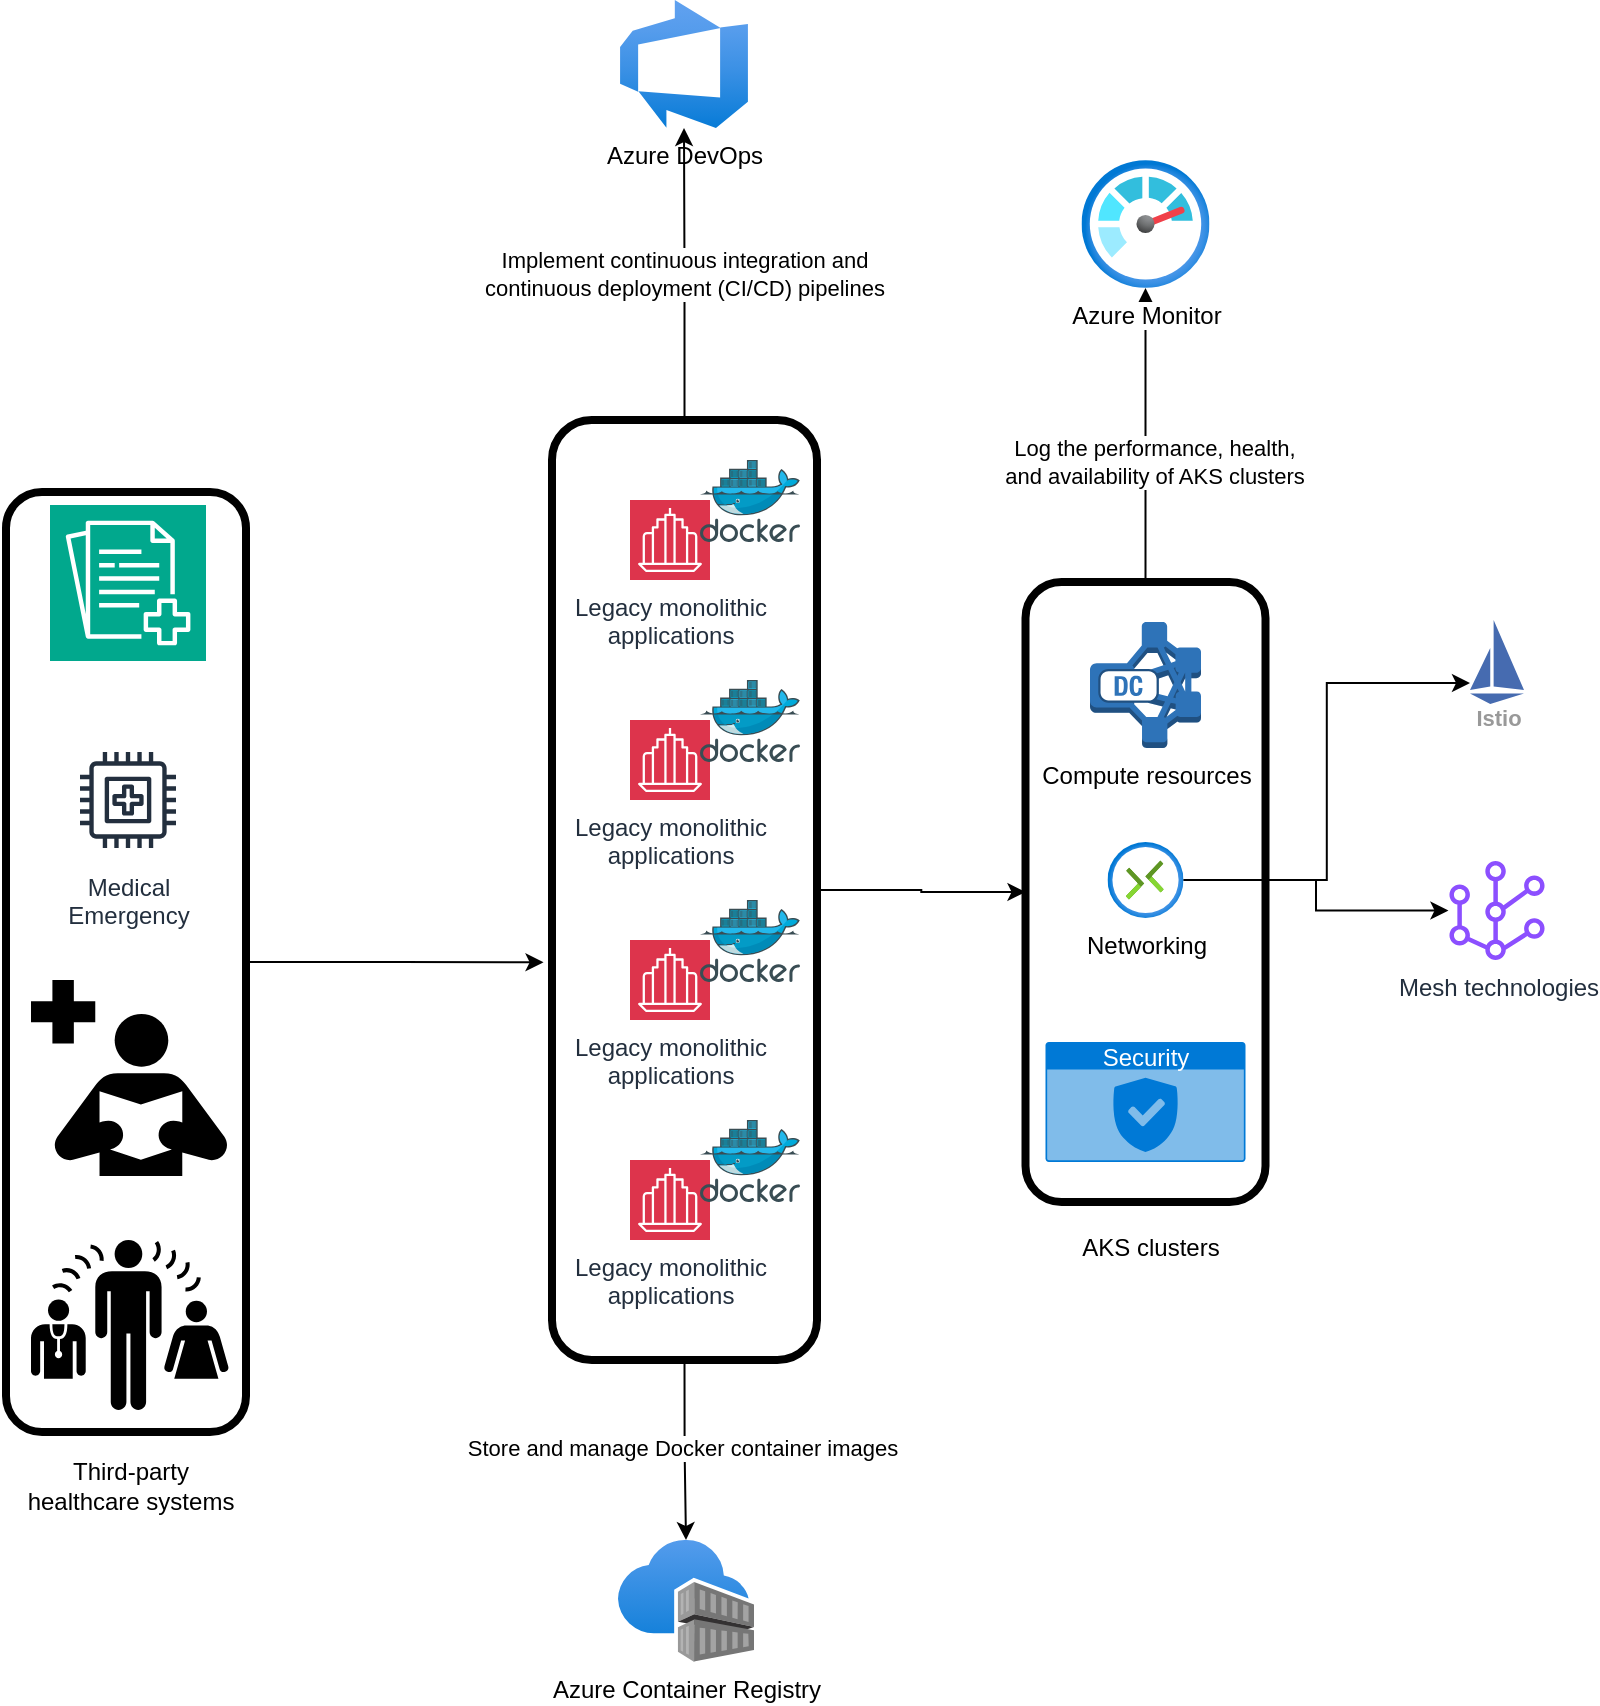 <mxfile version="23.1.5" type="device">
  <diagram name="Page-1" id="e3VPnF6le7ydHKOD4WQL">
    <mxGraphModel dx="2341" dy="2020" grid="1" gridSize="10" guides="1" tooltips="1" connect="1" arrows="1" fold="1" page="1" pageScale="1" pageWidth="827" pageHeight="1169" math="0" shadow="0">
      <root>
        <mxCell id="0" />
        <mxCell id="1" parent="0" />
        <mxCell id="xlNU5MgYIxBxcxSgYDJK-37" style="edgeStyle=orthogonalEdgeStyle;rounded=0;orthogonalLoop=1;jettySize=auto;html=1;entryX=0;entryY=0.75;entryDx=0;entryDy=0;" edge="1" parent="1" source="xlNU5MgYIxBxcxSgYDJK-20" target="xlNU5MgYIxBxcxSgYDJK-34">
          <mxGeometry relative="1" as="geometry" />
        </mxCell>
        <mxCell id="xlNU5MgYIxBxcxSgYDJK-38" style="edgeStyle=orthogonalEdgeStyle;rounded=0;orthogonalLoop=1;jettySize=auto;html=1;" edge="1" parent="1" source="xlNU5MgYIxBxcxSgYDJK-20" target="xlNU5MgYIxBxcxSgYDJK-36">
          <mxGeometry relative="1" as="geometry" />
        </mxCell>
        <mxCell id="xlNU5MgYIxBxcxSgYDJK-23" value="" style="group" vertex="1" connectable="0" parent="1">
          <mxGeometry x="10" y="120" width="102.5" height="440" as="geometry" />
        </mxCell>
        <mxCell id="xlNU5MgYIxBxcxSgYDJK-7" value="" style="group" vertex="1" connectable="0" parent="xlNU5MgYIxBxcxSgYDJK-23">
          <mxGeometry width="102.5" height="440" as="geometry" />
        </mxCell>
        <mxCell id="xlNU5MgYIxBxcxSgYDJK-1" value="Legacy monolithic &lt;br&gt;applications" style="sketch=0;points=[[0,0,0],[0.25,0,0],[0.5,0,0],[0.75,0,0],[1,0,0],[0,1,0],[0.25,1,0],[0.5,1,0],[0.75,1,0],[1,1,0],[0,0.25,0],[0,0.5,0],[0,0.75,0],[1,0.25,0],[1,0.5,0],[1,0.75,0]];outlineConnect=0;fontColor=#232F3E;fillColor=#DD344C;strokeColor=#ffffff;dashed=0;verticalLabelPosition=bottom;verticalAlign=top;align=center;html=1;fontSize=12;fontStyle=0;aspect=fixed;shape=mxgraph.aws4.resourceIcon;resIcon=mxgraph.aws4.business_application;" vertex="1" parent="xlNU5MgYIxBxcxSgYDJK-7">
          <mxGeometry y="20" width="40" height="40" as="geometry" />
        </mxCell>
        <mxCell id="xlNU5MgYIxBxcxSgYDJK-2" value="" style="image;sketch=0;aspect=fixed;html=1;points=[];align=center;fontSize=12;image=img/lib/mscae/Docker.svg;" vertex="1" parent="xlNU5MgYIxBxcxSgYDJK-7">
          <mxGeometry x="35" width="50" height="41" as="geometry" />
        </mxCell>
        <mxCell id="xlNU5MgYIxBxcxSgYDJK-22" value="" style="rounded=1;whiteSpace=wrap;html=1;fillColor=none;strokeWidth=4;" vertex="1" parent="xlNU5MgYIxBxcxSgYDJK-7">
          <mxGeometry x="-39" y="-20" width="132.5" height="470" as="geometry" />
        </mxCell>
        <mxCell id="xlNU5MgYIxBxcxSgYDJK-8" value="" style="group" vertex="1" connectable="0" parent="xlNU5MgYIxBxcxSgYDJK-23">
          <mxGeometry y="110" width="85" height="60" as="geometry" />
        </mxCell>
        <mxCell id="xlNU5MgYIxBxcxSgYDJK-9" value="Legacy monolithic &lt;br&gt;applications" style="sketch=0;points=[[0,0,0],[0.25,0,0],[0.5,0,0],[0.75,0,0],[1,0,0],[0,1,0],[0.25,1,0],[0.5,1,0],[0.75,1,0],[1,1,0],[0,0.25,0],[0,0.5,0],[0,0.75,0],[1,0.25,0],[1,0.5,0],[1,0.75,0]];outlineConnect=0;fontColor=#232F3E;fillColor=#DD344C;strokeColor=#ffffff;dashed=0;verticalLabelPosition=bottom;verticalAlign=top;align=center;html=1;fontSize=12;fontStyle=0;aspect=fixed;shape=mxgraph.aws4.resourceIcon;resIcon=mxgraph.aws4.business_application;" vertex="1" parent="xlNU5MgYIxBxcxSgYDJK-8">
          <mxGeometry y="20" width="40" height="40" as="geometry" />
        </mxCell>
        <mxCell id="xlNU5MgYIxBxcxSgYDJK-10" value="" style="image;sketch=0;aspect=fixed;html=1;points=[];align=center;fontSize=12;image=img/lib/mscae/Docker.svg;" vertex="1" parent="xlNU5MgYIxBxcxSgYDJK-8">
          <mxGeometry x="35" width="50" height="41" as="geometry" />
        </mxCell>
        <mxCell id="xlNU5MgYIxBxcxSgYDJK-11" value="" style="group" vertex="1" connectable="0" parent="xlNU5MgYIxBxcxSgYDJK-23">
          <mxGeometry y="220" width="85" height="60" as="geometry" />
        </mxCell>
        <mxCell id="xlNU5MgYIxBxcxSgYDJK-12" value="Legacy monolithic &lt;br&gt;applications" style="sketch=0;points=[[0,0,0],[0.25,0,0],[0.5,0,0],[0.75,0,0],[1,0,0],[0,1,0],[0.25,1,0],[0.5,1,0],[0.75,1,0],[1,1,0],[0,0.25,0],[0,0.5,0],[0,0.75,0],[1,0.25,0],[1,0.5,0],[1,0.75,0]];outlineConnect=0;fontColor=#232F3E;fillColor=#DD344C;strokeColor=#ffffff;dashed=0;verticalLabelPosition=bottom;verticalAlign=top;align=center;html=1;fontSize=12;fontStyle=0;aspect=fixed;shape=mxgraph.aws4.resourceIcon;resIcon=mxgraph.aws4.business_application;" vertex="1" parent="xlNU5MgYIxBxcxSgYDJK-11">
          <mxGeometry y="20" width="40" height="40" as="geometry" />
        </mxCell>
        <mxCell id="xlNU5MgYIxBxcxSgYDJK-13" value="" style="image;sketch=0;aspect=fixed;html=1;points=[];align=center;fontSize=12;image=img/lib/mscae/Docker.svg;" vertex="1" parent="xlNU5MgYIxBxcxSgYDJK-11">
          <mxGeometry x="35" width="50" height="41" as="geometry" />
        </mxCell>
        <mxCell id="xlNU5MgYIxBxcxSgYDJK-14" value="" style="group" vertex="1" connectable="0" parent="xlNU5MgYIxBxcxSgYDJK-23">
          <mxGeometry y="330" width="85" height="60" as="geometry" />
        </mxCell>
        <mxCell id="xlNU5MgYIxBxcxSgYDJK-15" value="Legacy monolithic &lt;br&gt;applications" style="sketch=0;points=[[0,0,0],[0.25,0,0],[0.5,0,0],[0.75,0,0],[1,0,0],[0,1,0],[0.25,1,0],[0.5,1,0],[0.75,1,0],[1,1,0],[0,0.25,0],[0,0.5,0],[0,0.75,0],[1,0.25,0],[1,0.5,0],[1,0.75,0]];outlineConnect=0;fontColor=#232F3E;fillColor=#DD344C;strokeColor=#ffffff;dashed=0;verticalLabelPosition=bottom;verticalAlign=top;align=center;html=1;fontSize=12;fontStyle=0;aspect=fixed;shape=mxgraph.aws4.resourceIcon;resIcon=mxgraph.aws4.business_application;" vertex="1" parent="xlNU5MgYIxBxcxSgYDJK-14">
          <mxGeometry y="20" width="40" height="40" as="geometry" />
        </mxCell>
        <mxCell id="xlNU5MgYIxBxcxSgYDJK-16" value="" style="image;sketch=0;aspect=fixed;html=1;points=[];align=center;fontSize=12;image=img/lib/mscae/Docker.svg;" vertex="1" parent="xlNU5MgYIxBxcxSgYDJK-14">
          <mxGeometry x="35" width="50" height="41" as="geometry" />
        </mxCell>
        <mxCell id="xlNU5MgYIxBxcxSgYDJK-40" style="edgeStyle=orthogonalEdgeStyle;rounded=0;orthogonalLoop=1;jettySize=auto;html=1;exitX=0.5;exitY=0;exitDx=0;exitDy=0;" edge="1" parent="1" source="xlNU5MgYIxBxcxSgYDJK-25" target="xlNU5MgYIxBxcxSgYDJK-39">
          <mxGeometry relative="1" as="geometry" />
        </mxCell>
        <mxCell id="xlNU5MgYIxBxcxSgYDJK-53" value="Log the performance, health, &lt;br&gt;and availability of AKS clusters" style="edgeLabel;html=1;align=center;verticalAlign=middle;resizable=0;points=[];" vertex="1" connectable="0" parent="xlNU5MgYIxBxcxSgYDJK-40">
          <mxGeometry x="-0.197" y="-4" relative="1" as="geometry">
            <mxPoint y="-1" as="offset" />
          </mxGeometry>
        </mxCell>
        <mxCell id="xlNU5MgYIxBxcxSgYDJK-27" style="edgeStyle=orthogonalEdgeStyle;rounded=0;orthogonalLoop=1;jettySize=auto;html=1;" edge="1" parent="1" source="xlNU5MgYIxBxcxSgYDJK-22" target="xlNU5MgYIxBxcxSgYDJK-25">
          <mxGeometry relative="1" as="geometry" />
        </mxCell>
        <mxCell id="xlNU5MgYIxBxcxSgYDJK-28" value="Azure Container Registry" style="image;aspect=fixed;html=1;points=[];align=center;fontSize=12;image=img/lib/azure2/containers/Container_Registries.svg;" vertex="1" parent="1">
          <mxGeometry x="4" y="660" width="68" height="61" as="geometry" />
        </mxCell>
        <mxCell id="xlNU5MgYIxBxcxSgYDJK-29" style="edgeStyle=orthogonalEdgeStyle;rounded=0;orthogonalLoop=1;jettySize=auto;html=1;exitX=0.5;exitY=1;exitDx=0;exitDy=0;" edge="1" parent="1" source="xlNU5MgYIxBxcxSgYDJK-22" target="xlNU5MgYIxBxcxSgYDJK-28">
          <mxGeometry relative="1" as="geometry" />
        </mxCell>
        <mxCell id="xlNU5MgYIxBxcxSgYDJK-30" value="Store and manage Docker container images" style="edgeLabel;html=1;align=center;verticalAlign=middle;resizable=0;points=[];" vertex="1" connectable="0" parent="xlNU5MgYIxBxcxSgYDJK-29">
          <mxGeometry x="-0.017" y="-1" relative="1" as="geometry">
            <mxPoint x="-1" y="-1" as="offset" />
          </mxGeometry>
        </mxCell>
        <mxCell id="xlNU5MgYIxBxcxSgYDJK-31" value="Azure DevOps" style="image;aspect=fixed;html=1;points=[];align=center;fontSize=12;image=img/lib/azure2/devops/Azure_DevOps.svg;" vertex="1" parent="1">
          <mxGeometry x="5" y="-110" width="64" height="64" as="geometry" />
        </mxCell>
        <mxCell id="xlNU5MgYIxBxcxSgYDJK-32" style="edgeStyle=orthogonalEdgeStyle;rounded=0;orthogonalLoop=1;jettySize=auto;html=1;" edge="1" parent="1" source="xlNU5MgYIxBxcxSgYDJK-22" target="xlNU5MgYIxBxcxSgYDJK-31">
          <mxGeometry relative="1" as="geometry" />
        </mxCell>
        <mxCell id="xlNU5MgYIxBxcxSgYDJK-33" value="Implement continuous integration and &lt;br&gt;continuous deployment (CI/CD) pipelines" style="edgeLabel;html=1;align=center;verticalAlign=middle;resizable=0;points=[];" vertex="1" connectable="0" parent="xlNU5MgYIxBxcxSgYDJK-32">
          <mxGeometry x="-0.017" y="1" relative="1" as="geometry">
            <mxPoint y="-1" as="offset" />
          </mxGeometry>
        </mxCell>
        <mxCell id="xlNU5MgYIxBxcxSgYDJK-34" value="Istio" style="sketch=0;html=1;verticalAlign=top;labelPosition=center;verticalLabelPosition=bottom;align=center;spacingTop=-6;fontSize=11;fontStyle=1;fontColor=#999999;shape=image;aspect=fixed;imageAspect=0;image=data:image/svg+xml,PHN2ZyB4bWxucz0iaHR0cDovL3d3dy53My5vcmcvMjAwMC9zdmciIHhtbG5zOnY9Imh0dHBzOi8vdmVjdGEuaW8vbmFubyIgd2lkdGg9IjE2MCIgaGVpZ2h0PSIyNDAiIHZpZXdCb3g9IjAgMCAxNjAgMjQwIj4mI3hhOwk8c3R5bGUgdHlwZT0idGV4dC9jc3MiPiYjeGE7CS5zdDB7ZmlsbDojNDY2YmIwO30mI3hhOwk8L3N0eWxlPiYjeGE7CTxwYXRoIGNsYXNzPSJzdDAiIGQ9Ik02MCAyNDBMMCAyMTBoMTYwem0wLTE2MEwwIDIwMGw2MC0xMHpNNzAgMHYxOTBsOTAgMTB6Ii8+JiN4YTs8L3N2Zz4=;" vertex="1" parent="1">
          <mxGeometry x="430" y="200" width="27" height="42" as="geometry" />
        </mxCell>
        <mxCell id="xlNU5MgYIxBxcxSgYDJK-36" value="Mesh technologies" style="sketch=0;outlineConnect=0;fontColor=#232F3E;gradientColor=none;fillColor=#8C4FFF;strokeColor=none;dashed=0;verticalLabelPosition=bottom;verticalAlign=top;align=center;html=1;fontSize=12;fontStyle=0;aspect=fixed;pointerEvents=1;shape=mxgraph.aws4.mesh;" vertex="1" parent="1">
          <mxGeometry x="418.43" y="320.5" width="50.14" height="49.5" as="geometry" />
        </mxCell>
        <mxCell id="xlNU5MgYIxBxcxSgYDJK-39" value="Azure Monitor" style="image;aspect=fixed;html=1;points=[];align=center;fontSize=12;image=img/lib/azure2/management_governance/Monitor.svg;" vertex="1" parent="1">
          <mxGeometry x="235.75" y="-30" width="64" height="64" as="geometry" />
        </mxCell>
        <mxCell id="xlNU5MgYIxBxcxSgYDJK-49" style="edgeStyle=orthogonalEdgeStyle;rounded=0;orthogonalLoop=1;jettySize=auto;html=1;entryX=-0.032;entryY=0.577;entryDx=0;entryDy=0;entryPerimeter=0;" edge="1" parent="1" source="xlNU5MgYIxBxcxSgYDJK-48" target="xlNU5MgYIxBxcxSgYDJK-22">
          <mxGeometry relative="1" as="geometry" />
        </mxCell>
        <mxCell id="xlNU5MgYIxBxcxSgYDJK-51" value="" style="group" vertex="1" connectable="0" parent="1">
          <mxGeometry x="-305" y="136" width="130" height="517" as="geometry" />
        </mxCell>
        <mxCell id="xlNU5MgYIxBxcxSgYDJK-41" value="" style="sketch=0;points=[[0,0,0],[0.25,0,0],[0.5,0,0],[0.75,0,0],[1,0,0],[0,1,0],[0.25,1,0],[0.5,1,0],[0.75,1,0],[1,1,0],[0,0.25,0],[0,0.5,0],[0,0.75,0],[1,0.25,0],[1,0.5,0],[1,0.75,0]];outlineConnect=0;fontColor=#232F3E;fillColor=#01A88D;strokeColor=#ffffff;dashed=0;verticalLabelPosition=bottom;verticalAlign=top;align=center;html=1;fontSize=12;fontStyle=0;aspect=fixed;shape=mxgraph.aws4.resourceIcon;resIcon=mxgraph.aws4.comprehend_medical;" vertex="1" parent="xlNU5MgYIxBxcxSgYDJK-51">
          <mxGeometry x="25" y="6.5" width="78" height="78" as="geometry" />
        </mxCell>
        <mxCell id="xlNU5MgYIxBxcxSgYDJK-42" value="Medical&#xa;Emergency" style="sketch=0;outlineConnect=0;fontColor=#232F3E;gradientColor=none;strokeColor=#232F3E;fillColor=#ffffff;dashed=0;verticalLabelPosition=bottom;verticalAlign=top;align=center;html=1;fontSize=12;fontStyle=0;aspect=fixed;shape=mxgraph.aws4.resourceIcon;resIcon=mxgraph.aws4.medical_emergency;" vertex="1" parent="xlNU5MgYIxBxcxSgYDJK-51">
          <mxGeometry x="34" y="124" width="60" height="60" as="geometry" />
        </mxCell>
        <mxCell id="xlNU5MgYIxBxcxSgYDJK-44" value="" style="shape=mxgraph.signs.healthcare.medical_interpreter;html=1;pointerEvents=1;fillColor=#000000;strokeColor=none;verticalLabelPosition=bottom;verticalAlign=top;align=center;" vertex="1" parent="xlNU5MgYIxBxcxSgYDJK-51">
          <mxGeometry x="15.5" y="374" width="99" height="85" as="geometry" />
        </mxCell>
        <mxCell id="xlNU5MgYIxBxcxSgYDJK-45" value="" style="shape=mxgraph.signs.healthcare.medical_library;html=1;pointerEvents=1;fillColor=#000000;strokeColor=none;verticalLabelPosition=bottom;verticalAlign=top;align=center;" vertex="1" parent="xlNU5MgYIxBxcxSgYDJK-51">
          <mxGeometry x="15.5" y="244" width="98" height="98" as="geometry" />
        </mxCell>
        <mxCell id="xlNU5MgYIxBxcxSgYDJK-46" value="Third-party &lt;br&gt;healthcare systems" style="text;html=1;align=center;verticalAlign=middle;resizable=0;points=[];autosize=1;strokeColor=none;fillColor=none;" vertex="1" parent="xlNU5MgYIxBxcxSgYDJK-51">
          <mxGeometry y="477" width="130" height="40" as="geometry" />
        </mxCell>
        <mxCell id="xlNU5MgYIxBxcxSgYDJK-48" value="" style="rounded=1;whiteSpace=wrap;html=1;fillColor=none;strokeWidth=4;" vertex="1" parent="xlNU5MgYIxBxcxSgYDJK-51">
          <mxGeometry x="3" width="120" height="470" as="geometry" />
        </mxCell>
        <mxCell id="xlNU5MgYIxBxcxSgYDJK-52" value="" style="group" vertex="1" connectable="0" parent="1">
          <mxGeometry x="207.75" y="181" width="120" height="348" as="geometry" />
        </mxCell>
        <mxCell id="xlNU5MgYIxBxcxSgYDJK-19" value="Compute resources" style="outlineConnect=0;dashed=0;verticalLabelPosition=bottom;verticalAlign=top;align=center;html=1;shape=mxgraph.aws3.dense_compute_node;fillColor=#2E73B8;gradientColor=none;" vertex="1" parent="xlNU5MgYIxBxcxSgYDJK-52">
          <mxGeometry x="32.25" y="20" width="55.5" height="63" as="geometry" />
        </mxCell>
        <mxCell id="xlNU5MgYIxBxcxSgYDJK-20" value="Networking" style="image;aspect=fixed;html=1;points=[];align=center;fontSize=12;image=img/lib/azure2/networking/Connections.svg;" vertex="1" parent="xlNU5MgYIxBxcxSgYDJK-52">
          <mxGeometry x="41" y="130" width="38" height="38" as="geometry" />
        </mxCell>
        <mxCell id="xlNU5MgYIxBxcxSgYDJK-21" value="Security" style="html=1;whiteSpace=wrap;strokeColor=none;fillColor=#0079D6;labelPosition=center;verticalLabelPosition=middle;verticalAlign=top;align=center;fontSize=12;outlineConnect=0;spacingTop=-6;fontColor=#FFFFFF;sketch=0;shape=mxgraph.sitemap.security;" vertex="1" parent="xlNU5MgYIxBxcxSgYDJK-52">
          <mxGeometry x="10" y="230" width="100" height="60" as="geometry" />
        </mxCell>
        <mxCell id="xlNU5MgYIxBxcxSgYDJK-25" value="" style="rounded=1;whiteSpace=wrap;html=1;fillColor=none;strokeWidth=4;" vertex="1" parent="xlNU5MgYIxBxcxSgYDJK-52">
          <mxGeometry width="120" height="310" as="geometry" />
        </mxCell>
        <mxCell id="xlNU5MgYIxBxcxSgYDJK-26" value="AKS clusters" style="text;html=1;align=center;verticalAlign=middle;resizable=0;points=[];autosize=1;strokeColor=none;fillColor=none;" vertex="1" parent="xlNU5MgYIxBxcxSgYDJK-52">
          <mxGeometry x="17.25" y="318" width="90" height="30" as="geometry" />
        </mxCell>
      </root>
    </mxGraphModel>
  </diagram>
</mxfile>
